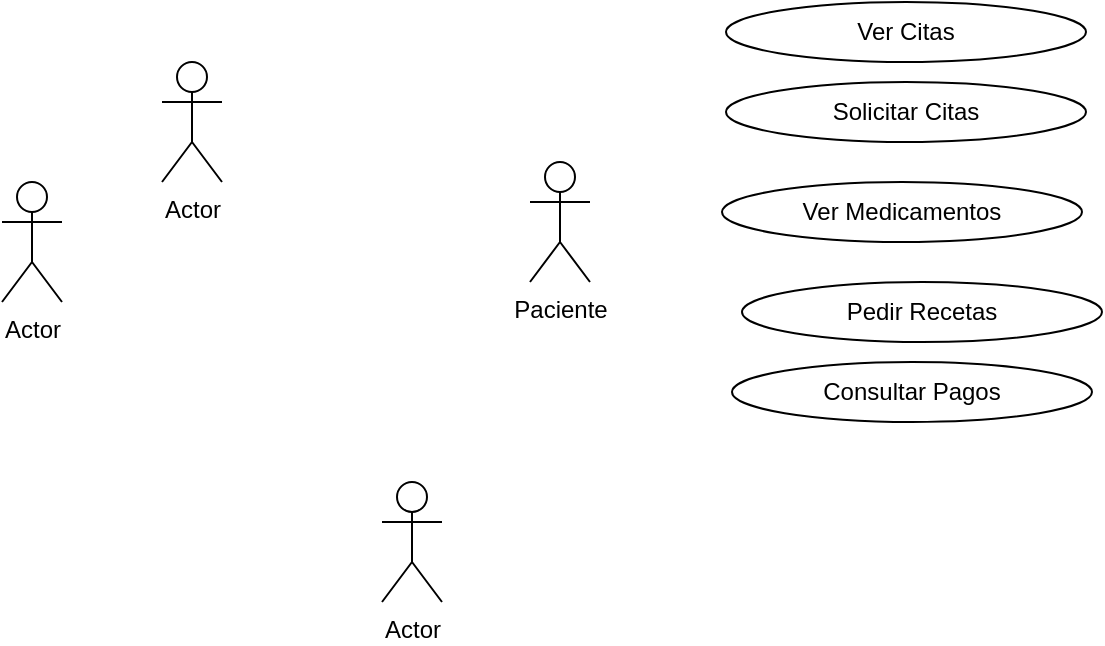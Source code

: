 <mxfile version="26.0.16">
  <diagram name="Página-1" id="d9WB7yag9lj2vRWepkvj">
    <mxGraphModel dx="533" dy="223" grid="1" gridSize="10" guides="1" tooltips="1" connect="1" arrows="1" fold="1" page="1" pageScale="1" pageWidth="827" pageHeight="1169" math="0" shadow="0">
      <root>
        <mxCell id="0" />
        <mxCell id="1" parent="0" />
        <mxCell id="gVpPwzynozqauGMlb4JV-1" value="Actor" style="shape=umlActor;verticalLabelPosition=bottom;verticalAlign=top;html=1;outlineConnect=0;" vertex="1" parent="1">
          <mxGeometry x="200" y="120" width="30" height="60" as="geometry" />
        </mxCell>
        <mxCell id="gVpPwzynozqauGMlb4JV-2" value="Actor" style="shape=umlActor;verticalLabelPosition=bottom;verticalAlign=top;html=1;outlineConnect=0;" vertex="1" parent="1">
          <mxGeometry x="310" y="330" width="30" height="60" as="geometry" />
        </mxCell>
        <mxCell id="gVpPwzynozqauGMlb4JV-3" value="Actor" style="shape=umlActor;verticalLabelPosition=bottom;verticalAlign=top;html=1;outlineConnect=0;" vertex="1" parent="1">
          <mxGeometry x="120" y="180" width="30" height="60" as="geometry" />
        </mxCell>
        <mxCell id="gVpPwzynozqauGMlb4JV-4" value="Paciente" style="shape=umlActor;verticalLabelPosition=bottom;verticalAlign=top;html=1;outlineConnect=0;" vertex="1" parent="1">
          <mxGeometry x="384" y="170" width="30" height="60" as="geometry" />
        </mxCell>
        <mxCell id="gVpPwzynozqauGMlb4JV-5" value="Ver Citas" style="ellipse;whiteSpace=wrap;html=1;" vertex="1" parent="1">
          <mxGeometry x="482" y="90" width="180" height="30" as="geometry" />
        </mxCell>
        <mxCell id="gVpPwzynozqauGMlb4JV-11" value="Solicitar Citas" style="ellipse;whiteSpace=wrap;html=1;" vertex="1" parent="1">
          <mxGeometry x="482" y="130" width="180" height="30" as="geometry" />
        </mxCell>
        <mxCell id="gVpPwzynozqauGMlb4JV-12" value="Ver Medicamentos" style="ellipse;whiteSpace=wrap;html=1;" vertex="1" parent="1">
          <mxGeometry x="480" y="180" width="180" height="30" as="geometry" />
        </mxCell>
        <mxCell id="gVpPwzynozqauGMlb4JV-13" value="Consultar Pagos" style="ellipse;whiteSpace=wrap;html=1;" vertex="1" parent="1">
          <mxGeometry x="485" y="270" width="180" height="30" as="geometry" />
        </mxCell>
        <mxCell id="gVpPwzynozqauGMlb4JV-14" value="Pedir Recetas" style="ellipse;whiteSpace=wrap;html=1;" vertex="1" parent="1">
          <mxGeometry x="490" y="230" width="180" height="30" as="geometry" />
        </mxCell>
      </root>
    </mxGraphModel>
  </diagram>
</mxfile>
